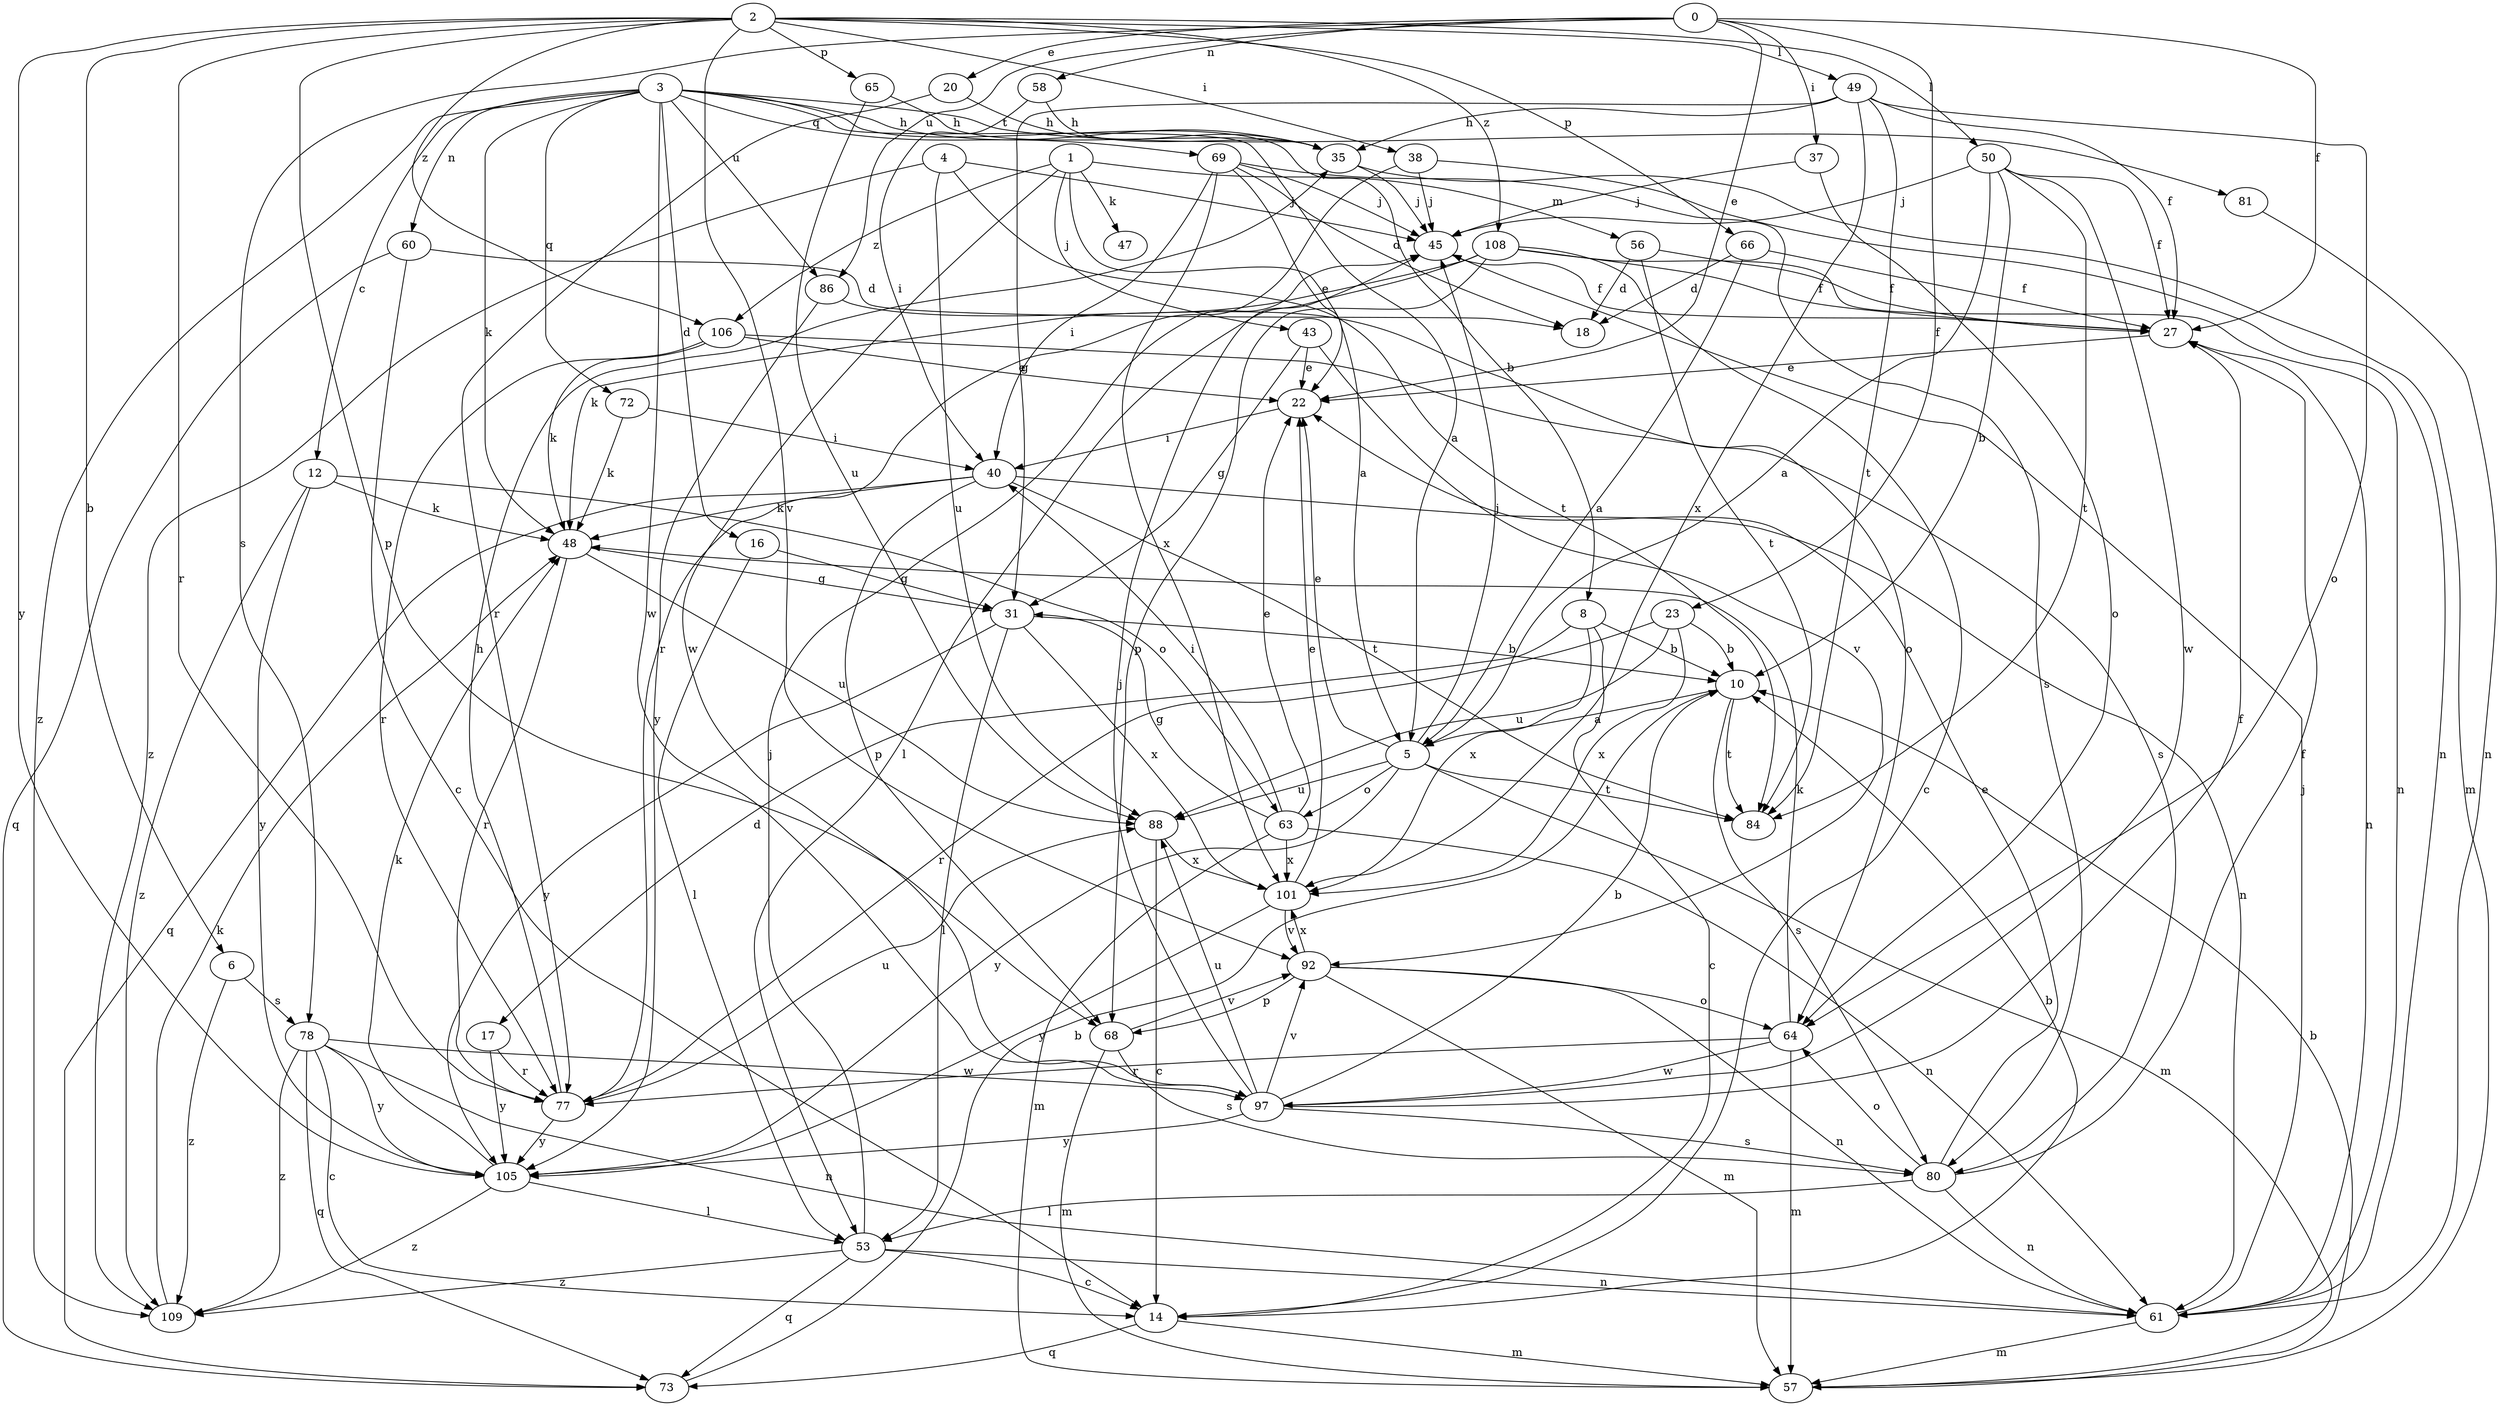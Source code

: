 strict digraph  {
0;
1;
2;
3;
4;
5;
6;
8;
10;
12;
14;
16;
17;
18;
20;
22;
23;
27;
31;
35;
37;
38;
40;
43;
45;
47;
48;
49;
50;
53;
56;
57;
58;
60;
61;
63;
64;
65;
66;
68;
69;
72;
73;
77;
78;
80;
81;
84;
86;
88;
92;
97;
101;
105;
106;
108;
109;
0 -> 20  [label=e];
0 -> 22  [label=e];
0 -> 23  [label=f];
0 -> 27  [label=f];
0 -> 37  [label=i];
0 -> 58  [label=n];
0 -> 78  [label=s];
0 -> 86  [label=u];
1 -> 5  [label=a];
1 -> 43  [label=j];
1 -> 47  [label=k];
1 -> 56  [label=m];
1 -> 97  [label=w];
1 -> 106  [label=z];
2 -> 6  [label=b];
2 -> 38  [label=i];
2 -> 49  [label=l];
2 -> 50  [label=l];
2 -> 65  [label=p];
2 -> 66  [label=p];
2 -> 68  [label=p];
2 -> 77  [label=r];
2 -> 92  [label=v];
2 -> 105  [label=y];
2 -> 106  [label=z];
2 -> 108  [label=z];
3 -> 5  [label=a];
3 -> 8  [label=b];
3 -> 12  [label=c];
3 -> 16  [label=d];
3 -> 35  [label=h];
3 -> 48  [label=k];
3 -> 60  [label=n];
3 -> 69  [label=q];
3 -> 72  [label=q];
3 -> 81  [label=t];
3 -> 86  [label=u];
3 -> 97  [label=w];
3 -> 109  [label=z];
4 -> 45  [label=j];
4 -> 84  [label=t];
4 -> 88  [label=u];
4 -> 109  [label=z];
5 -> 22  [label=e];
5 -> 45  [label=j];
5 -> 57  [label=m];
5 -> 63  [label=o];
5 -> 84  [label=t];
5 -> 88  [label=u];
5 -> 105  [label=y];
6 -> 78  [label=s];
6 -> 109  [label=z];
8 -> 10  [label=b];
8 -> 14  [label=c];
8 -> 17  [label=d];
8 -> 101  [label=x];
10 -> 5  [label=a];
10 -> 80  [label=s];
10 -> 84  [label=t];
12 -> 48  [label=k];
12 -> 63  [label=o];
12 -> 105  [label=y];
12 -> 109  [label=z];
14 -> 10  [label=b];
14 -> 57  [label=m];
14 -> 73  [label=q];
16 -> 31  [label=g];
16 -> 53  [label=l];
17 -> 77  [label=r];
17 -> 105  [label=y];
20 -> 35  [label=h];
20 -> 77  [label=r];
22 -> 40  [label=i];
23 -> 10  [label=b];
23 -> 77  [label=r];
23 -> 88  [label=u];
23 -> 101  [label=x];
27 -> 22  [label=e];
27 -> 61  [label=n];
31 -> 10  [label=b];
31 -> 53  [label=l];
31 -> 101  [label=x];
31 -> 105  [label=y];
35 -> 45  [label=j];
35 -> 57  [label=m];
37 -> 45  [label=j];
37 -> 64  [label=o];
38 -> 45  [label=j];
38 -> 61  [label=n];
38 -> 77  [label=r];
40 -> 48  [label=k];
40 -> 61  [label=n];
40 -> 68  [label=p];
40 -> 73  [label=q];
40 -> 84  [label=t];
43 -> 22  [label=e];
43 -> 31  [label=g];
43 -> 92  [label=v];
45 -> 27  [label=f];
48 -> 31  [label=g];
48 -> 77  [label=r];
48 -> 88  [label=u];
49 -> 27  [label=f];
49 -> 31  [label=g];
49 -> 35  [label=h];
49 -> 64  [label=o];
49 -> 84  [label=t];
49 -> 101  [label=x];
50 -> 5  [label=a];
50 -> 10  [label=b];
50 -> 27  [label=f];
50 -> 45  [label=j];
50 -> 84  [label=t];
50 -> 97  [label=w];
53 -> 14  [label=c];
53 -> 45  [label=j];
53 -> 61  [label=n];
53 -> 73  [label=q];
53 -> 109  [label=z];
56 -> 18  [label=d];
56 -> 27  [label=f];
56 -> 84  [label=t];
57 -> 10  [label=b];
58 -> 35  [label=h];
58 -> 40  [label=i];
60 -> 14  [label=c];
60 -> 18  [label=d];
60 -> 73  [label=q];
61 -> 45  [label=j];
61 -> 57  [label=m];
63 -> 22  [label=e];
63 -> 31  [label=g];
63 -> 40  [label=i];
63 -> 57  [label=m];
63 -> 61  [label=n];
63 -> 101  [label=x];
64 -> 48  [label=k];
64 -> 57  [label=m];
64 -> 77  [label=r];
64 -> 97  [label=w];
65 -> 35  [label=h];
65 -> 88  [label=u];
66 -> 5  [label=a];
66 -> 18  [label=d];
66 -> 27  [label=f];
68 -> 57  [label=m];
68 -> 80  [label=s];
68 -> 92  [label=v];
69 -> 18  [label=d];
69 -> 22  [label=e];
69 -> 40  [label=i];
69 -> 45  [label=j];
69 -> 80  [label=s];
69 -> 101  [label=x];
72 -> 40  [label=i];
72 -> 48  [label=k];
73 -> 10  [label=b];
77 -> 35  [label=h];
77 -> 88  [label=u];
77 -> 105  [label=y];
78 -> 14  [label=c];
78 -> 61  [label=n];
78 -> 73  [label=q];
78 -> 97  [label=w];
78 -> 105  [label=y];
78 -> 109  [label=z];
80 -> 22  [label=e];
80 -> 27  [label=f];
80 -> 53  [label=l];
80 -> 61  [label=n];
80 -> 64  [label=o];
81 -> 61  [label=n];
86 -> 64  [label=o];
86 -> 105  [label=y];
88 -> 14  [label=c];
88 -> 101  [label=x];
92 -> 57  [label=m];
92 -> 61  [label=n];
92 -> 64  [label=o];
92 -> 68  [label=p];
92 -> 101  [label=x];
97 -> 10  [label=b];
97 -> 27  [label=f];
97 -> 45  [label=j];
97 -> 80  [label=s];
97 -> 88  [label=u];
97 -> 92  [label=v];
97 -> 105  [label=y];
101 -> 22  [label=e];
101 -> 92  [label=v];
101 -> 105  [label=y];
105 -> 48  [label=k];
105 -> 53  [label=l];
105 -> 109  [label=z];
106 -> 22  [label=e];
106 -> 48  [label=k];
106 -> 77  [label=r];
106 -> 80  [label=s];
108 -> 14  [label=c];
108 -> 27  [label=f];
108 -> 48  [label=k];
108 -> 53  [label=l];
108 -> 61  [label=n];
108 -> 68  [label=p];
109 -> 48  [label=k];
}
